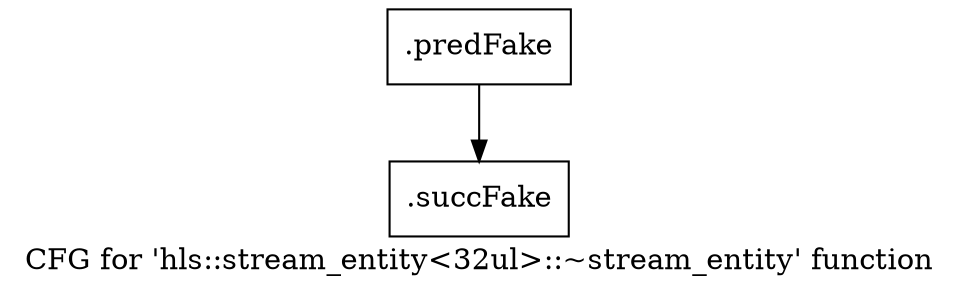 digraph "CFG for 'hls::stream_entity\<32ul\>::~stream_entity' function" {
	label="CFG for 'hls::stream_entity\<32ul\>::~stream_entity' function";

	Node0x604a830 [shape=record,filename="",linenumber="",label="{.predFake}"];
	Node0x604a830 -> Node0x6334dc0[ callList="" memoryops="" filename="/mnt/xilinx/Vitis_HLS/2021.2/include/hls_stream_thread_unsafe.h" execusionnum="0"];
	Node0x6334dc0 [shape=record,filename="/mnt/xilinx/Vitis_HLS/2021.2/include/hls_stream_thread_unsafe.h",linenumber="111",label="{.succFake}"];
}
